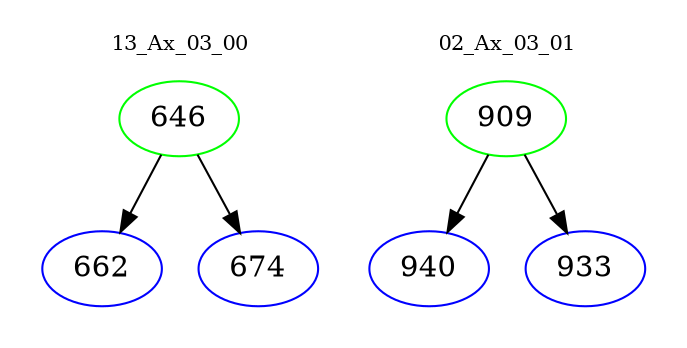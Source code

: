 digraph{
subgraph cluster_0 {
color = white
label = "13_Ax_03_00";
fontsize=10;
T0_646 [label="646", color="green"]
T0_646 -> T0_662 [color="black"]
T0_662 [label="662", color="blue"]
T0_646 -> T0_674 [color="black"]
T0_674 [label="674", color="blue"]
}
subgraph cluster_1 {
color = white
label = "02_Ax_03_01";
fontsize=10;
T1_909 [label="909", color="green"]
T1_909 -> T1_940 [color="black"]
T1_940 [label="940", color="blue"]
T1_909 -> T1_933 [color="black"]
T1_933 [label="933", color="blue"]
}
}
